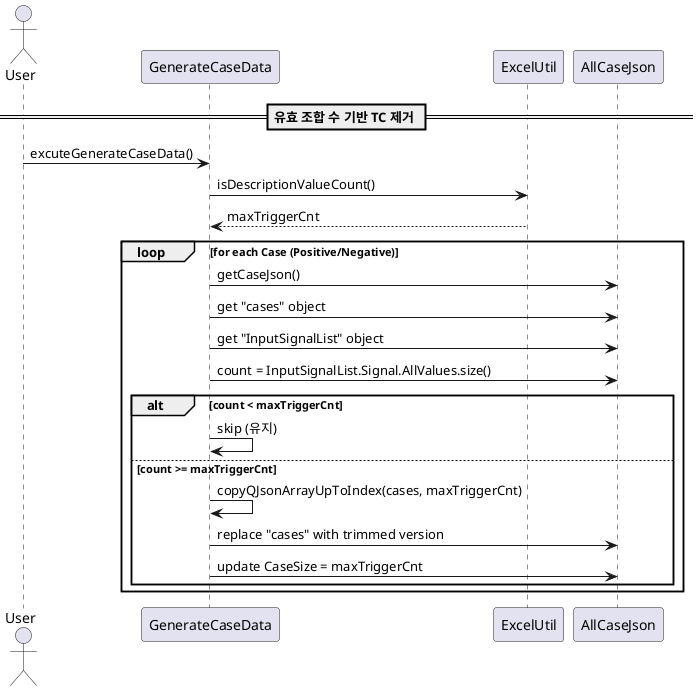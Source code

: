 @startuml

actor User order 10

participant GenerateCaseData order 20
participant ExcelUtil order 30
participant "AllCaseJson" as QJsonObject order 40

== 유효 조합 수 기반 TC 제거 ==

User -> GenerateCaseData : excuteGenerateCaseData()

GenerateCaseData -> ExcelUtil : isDescriptionValueCount()
ExcelUtil --> GenerateCaseData : maxTriggerCnt

loop for each Case (Positive/Negative)
    GenerateCaseData -> QJsonObject : getCaseJson()

    GenerateCaseData -> QJsonObject : get "cases" object
    GenerateCaseData -> QJsonObject : get "InputSignalList" object
    GenerateCaseData -> QJsonObject : count = InputSignalList.Signal.AllValues.size()

    alt count < maxTriggerCnt
        GenerateCaseData -> GenerateCaseData : skip (유지)
    else count >= maxTriggerCnt
        GenerateCaseData -> GenerateCaseData : copyQJsonArrayUpToIndex(cases, maxTriggerCnt)
        GenerateCaseData -> QJsonObject : replace "cases" with trimmed version
        GenerateCaseData -> QJsonObject : update CaseSize = maxTriggerCnt
    end
end

@enduml